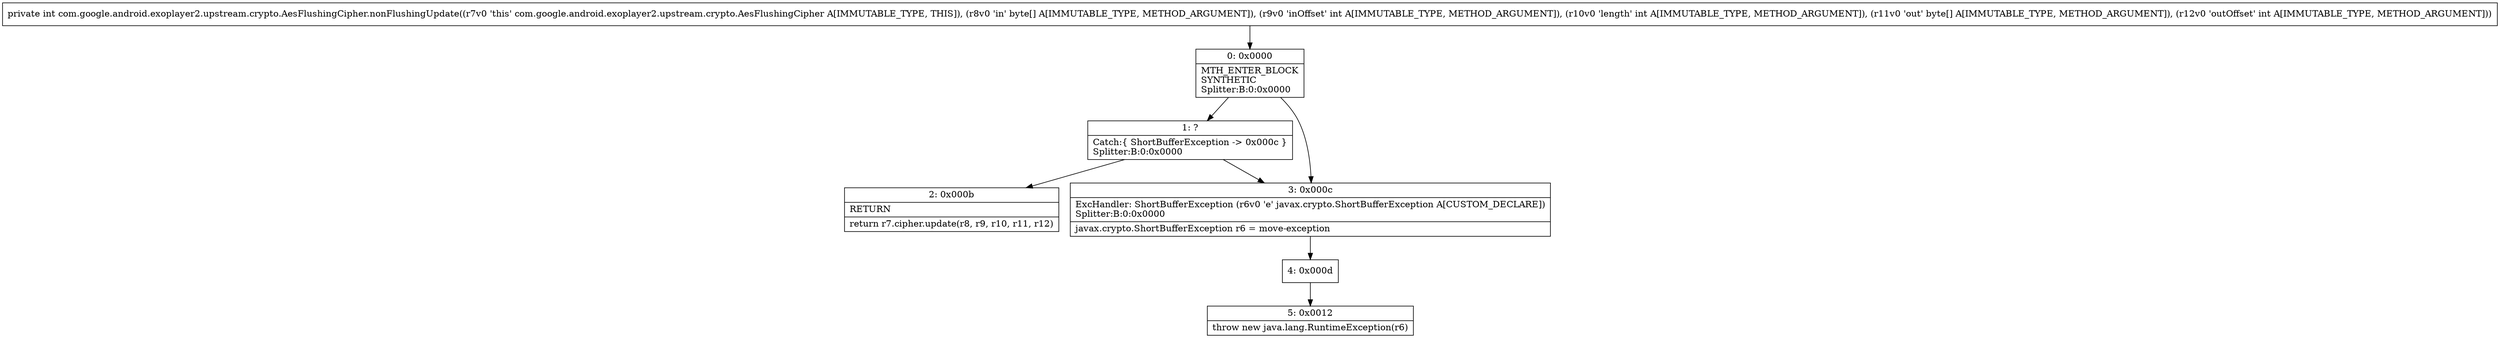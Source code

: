 digraph "CFG forcom.google.android.exoplayer2.upstream.crypto.AesFlushingCipher.nonFlushingUpdate([BII[BI)I" {
Node_0 [shape=record,label="{0\:\ 0x0000|MTH_ENTER_BLOCK\lSYNTHETIC\lSplitter:B:0:0x0000\l}"];
Node_1 [shape=record,label="{1\:\ ?|Catch:\{ ShortBufferException \-\> 0x000c \}\lSplitter:B:0:0x0000\l}"];
Node_2 [shape=record,label="{2\:\ 0x000b|RETURN\l|return r7.cipher.update(r8, r9, r10, r11, r12)\l}"];
Node_3 [shape=record,label="{3\:\ 0x000c|ExcHandler: ShortBufferException (r6v0 'e' javax.crypto.ShortBufferException A[CUSTOM_DECLARE])\lSplitter:B:0:0x0000\l|javax.crypto.ShortBufferException r6 = move\-exception\l}"];
Node_4 [shape=record,label="{4\:\ 0x000d}"];
Node_5 [shape=record,label="{5\:\ 0x0012|throw new java.lang.RuntimeException(r6)\l}"];
MethodNode[shape=record,label="{private int com.google.android.exoplayer2.upstream.crypto.AesFlushingCipher.nonFlushingUpdate((r7v0 'this' com.google.android.exoplayer2.upstream.crypto.AesFlushingCipher A[IMMUTABLE_TYPE, THIS]), (r8v0 'in' byte[] A[IMMUTABLE_TYPE, METHOD_ARGUMENT]), (r9v0 'inOffset' int A[IMMUTABLE_TYPE, METHOD_ARGUMENT]), (r10v0 'length' int A[IMMUTABLE_TYPE, METHOD_ARGUMENT]), (r11v0 'out' byte[] A[IMMUTABLE_TYPE, METHOD_ARGUMENT]), (r12v0 'outOffset' int A[IMMUTABLE_TYPE, METHOD_ARGUMENT])) }"];
MethodNode -> Node_0;
Node_0 -> Node_1;
Node_0 -> Node_3;
Node_1 -> Node_3;
Node_1 -> Node_2;
Node_3 -> Node_4;
Node_4 -> Node_5;
}

